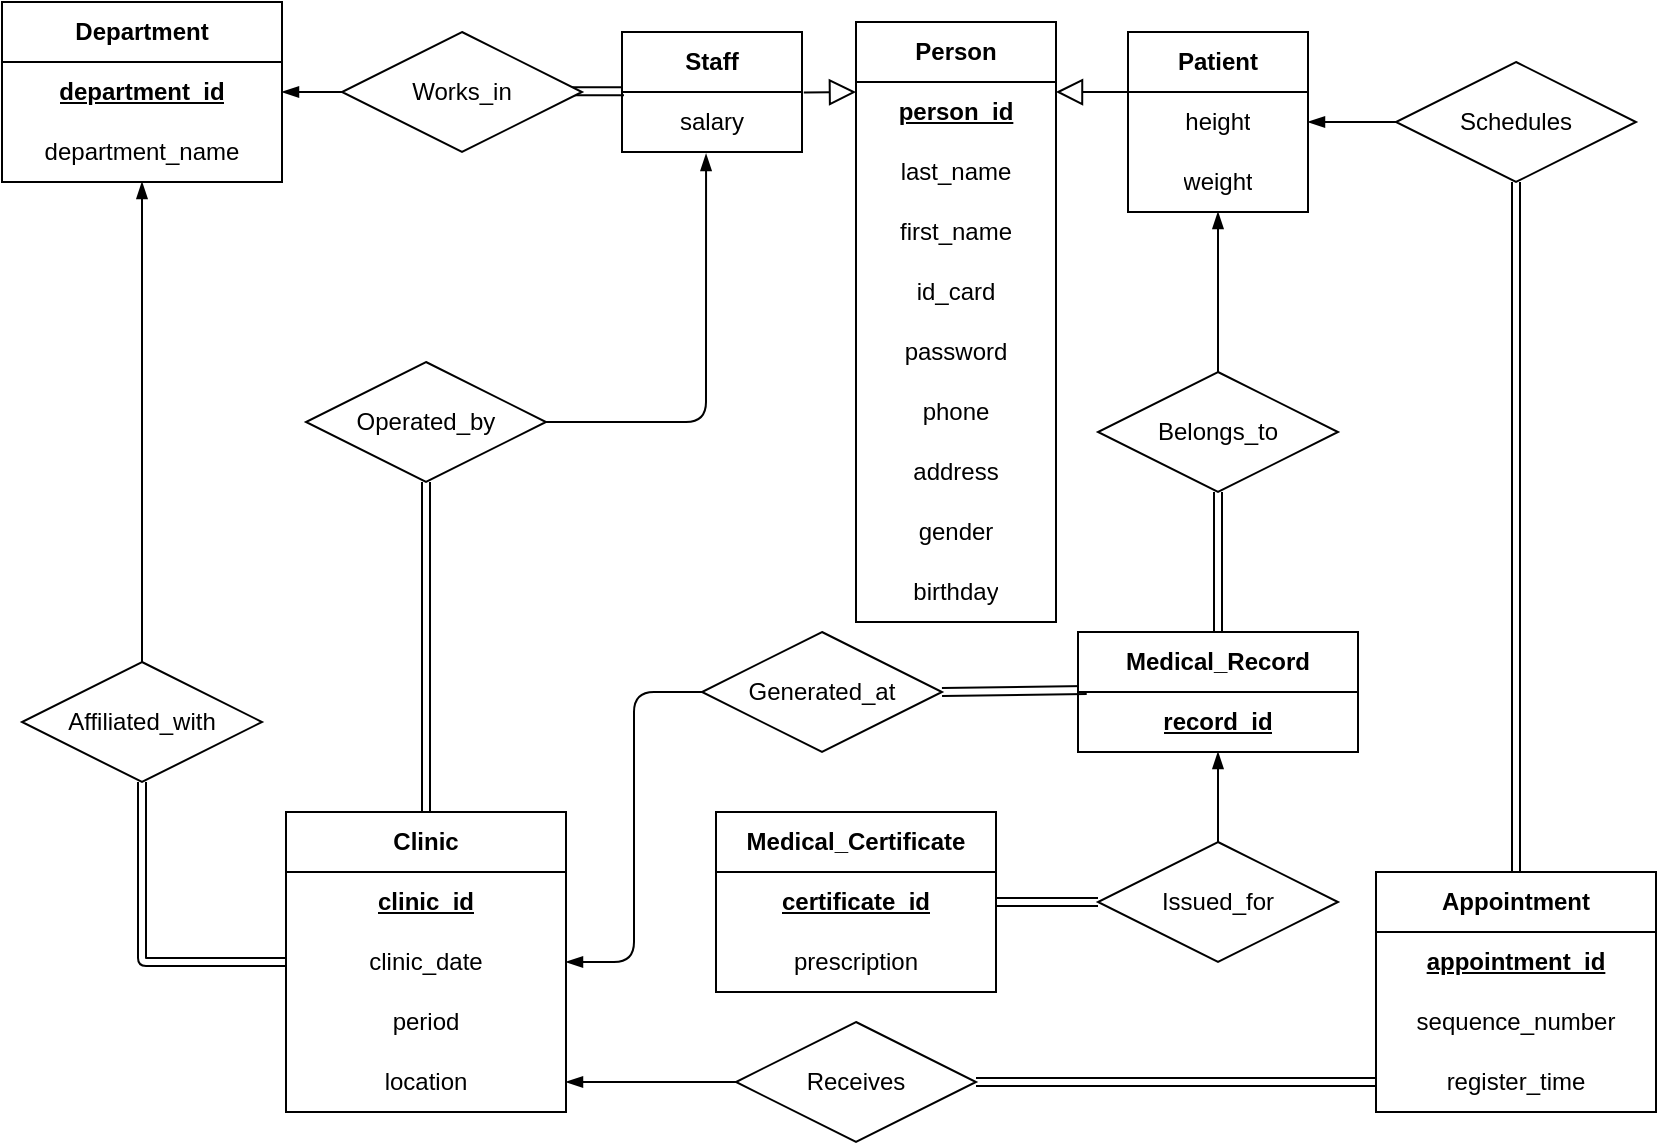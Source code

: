 <mxfile>
    <diagram id="AL6Z_BeuzhwqF4F4q1Zp" name="第1頁">
        <mxGraphModel dx="1179" dy="654" grid="1" gridSize="10" guides="1" tooltips="1" connect="1" arrows="1" fold="1" page="1" pageScale="1" pageWidth="827" pageHeight="1169" math="0" shadow="0">
            <root>
                <mxCell id="0"/>
                <mxCell id="1" parent="0"/>
                <mxCell id="2" value="&lt;b&gt;Person&lt;/b&gt;" style="swimlane;fontStyle=0;childLayout=stackLayout;horizontal=1;startSize=30;horizontalStack=0;resizeParent=1;resizeParentMax=0;resizeLast=0;collapsible=1;marginBottom=0;whiteSpace=wrap;html=1;movable=1;resizable=1;rotatable=1;deletable=1;editable=1;connectable=1;" parent="1" vertex="1">
                    <mxGeometry x="427" y="450" width="100" height="300" as="geometry">
                        <mxRectangle x="140" y="20" width="80" height="30" as="alternateBounds"/>
                    </mxGeometry>
                </mxCell>
                <mxCell id="3" value="&lt;u&gt;&lt;b&gt;person_id&lt;/b&gt;&lt;/u&gt;" style="text;strokeColor=none;fillColor=none;align=center;verticalAlign=middle;spacingLeft=4;spacingRight=4;overflow=hidden;points=[[0,0.5],[1,0.5]];portConstraint=eastwest;rotatable=0;whiteSpace=wrap;html=1;movable=0;resizable=0;deletable=0;editable=0;connectable=0;" parent="2" vertex="1">
                    <mxGeometry y="30" width="100" height="30" as="geometry"/>
                </mxCell>
                <mxCell id="4" value="last_name" style="text;strokeColor=none;fillColor=none;align=center;verticalAlign=middle;spacingLeft=4;spacingRight=4;overflow=hidden;points=[[0,0.5],[1,0.5]];portConstraint=eastwest;rotatable=0;whiteSpace=wrap;html=1;movable=0;resizable=0;deletable=0;editable=0;connectable=0;" parent="2" vertex="1">
                    <mxGeometry y="60" width="100" height="30" as="geometry"/>
                </mxCell>
                <mxCell id="5" value="first_name" style="text;strokeColor=none;fillColor=none;align=center;verticalAlign=middle;spacingLeft=4;spacingRight=4;overflow=hidden;points=[[0,0.5],[1,0.5]];portConstraint=eastwest;rotatable=0;whiteSpace=wrap;html=1;movable=0;resizable=0;deletable=0;editable=0;connectable=0;" parent="2" vertex="1">
                    <mxGeometry y="90" width="100" height="30" as="geometry"/>
                </mxCell>
                <mxCell id="6" value="id_card" style="text;strokeColor=none;fillColor=none;align=center;verticalAlign=middle;spacingLeft=4;spacingRight=4;overflow=hidden;points=[[0,0.5],[1,0.5]];portConstraint=eastwest;rotatable=0;whiteSpace=wrap;html=1;movable=0;resizable=0;deletable=0;editable=0;connectable=0;" parent="2" vertex="1">
                    <mxGeometry y="120" width="100" height="30" as="geometry"/>
                </mxCell>
                <mxCell id="7" value="password" style="text;strokeColor=none;fillColor=none;align=center;verticalAlign=middle;spacingLeft=4;spacingRight=4;overflow=hidden;points=[[0,0.5],[1,0.5]];portConstraint=eastwest;rotatable=0;whiteSpace=wrap;html=1;movable=0;resizable=0;deletable=0;editable=0;connectable=0;" parent="2" vertex="1">
                    <mxGeometry y="150" width="100" height="30" as="geometry"/>
                </mxCell>
                <mxCell id="8" value="phone" style="text;strokeColor=none;fillColor=none;align=center;verticalAlign=middle;spacingLeft=4;spacingRight=4;overflow=hidden;points=[[0,0.5],[1,0.5]];portConstraint=eastwest;rotatable=0;whiteSpace=wrap;html=1;movable=0;resizable=0;deletable=0;editable=0;connectable=0;" parent="2" vertex="1">
                    <mxGeometry y="180" width="100" height="30" as="geometry"/>
                </mxCell>
                <mxCell id="9" value="address" style="text;strokeColor=none;fillColor=none;align=center;verticalAlign=middle;spacingLeft=4;spacingRight=4;overflow=hidden;points=[[0,0.5],[1,0.5]];portConstraint=eastwest;rotatable=0;whiteSpace=wrap;html=1;movable=0;resizable=0;deletable=0;editable=0;connectable=0;" parent="2" vertex="1">
                    <mxGeometry y="210" width="100" height="30" as="geometry"/>
                </mxCell>
                <mxCell id="11" value="gender" style="text;strokeColor=none;fillColor=none;align=center;verticalAlign=middle;spacingLeft=4;spacingRight=4;overflow=hidden;points=[[0,0.5],[1,0.5]];portConstraint=eastwest;rotatable=0;whiteSpace=wrap;html=1;movable=0;resizable=0;deletable=0;editable=0;connectable=0;" parent="2" vertex="1">
                    <mxGeometry y="240" width="100" height="30" as="geometry"/>
                </mxCell>
                <mxCell id="10" value="birthday" style="text;strokeColor=none;fillColor=none;align=center;verticalAlign=middle;spacingLeft=4;spacingRight=4;overflow=hidden;points=[[0,0.5],[1,0.5]];portConstraint=eastwest;rotatable=0;whiteSpace=wrap;html=1;movable=0;resizable=0;deletable=0;editable=0;connectable=0;" parent="2" vertex="1">
                    <mxGeometry y="270" width="100" height="30" as="geometry"/>
                </mxCell>
                <mxCell id="53" style="edgeStyle=none;html=1;fontFamily=Helvetica;fontSize=12;endArrow=block;endFill=0;endSize=11;movable=1;resizable=1;rotatable=1;deletable=1;editable=1;connectable=1;exitX=1.01;exitY=0.008;exitDx=0;exitDy=0;exitPerimeter=0;" parent="1" source="15" edge="1">
                    <mxGeometry relative="1" as="geometry">
                        <mxPoint x="397" y="485" as="sourcePoint"/>
                        <mxPoint x="427" y="485" as="targetPoint"/>
                    </mxGeometry>
                </mxCell>
                <mxCell id="57" style="edgeStyle=none;html=1;entryX=0.948;entryY=0.493;entryDx=0;entryDy=0;fontFamily=Helvetica;fontSize=12;endArrow=none;endFill=0;endSize=11;shape=link;exitX=0.011;exitY=-0.013;exitDx=0;exitDy=0;exitPerimeter=0;entryPerimeter=0;" parent="1" source="15" target="56" edge="1">
                    <mxGeometry relative="1" as="geometry">
                        <mxPoint x="257" y="485" as="targetPoint"/>
                    </mxGeometry>
                </mxCell>
                <mxCell id="13" value="&lt;b&gt;Staff&lt;/b&gt;" style="swimlane;fontStyle=0;childLayout=stackLayout;horizontal=1;startSize=30;horizontalStack=0;resizeParent=1;resizeParentMax=0;resizeLast=0;collapsible=1;marginBottom=0;whiteSpace=wrap;html=1;movable=1;resizable=1;rotatable=1;deletable=1;editable=1;connectable=1;" parent="1" vertex="1">
                    <mxGeometry x="310" y="455" width="90" height="60" as="geometry">
                        <mxRectangle x="140" y="20" width="80" height="30" as="alternateBounds"/>
                    </mxGeometry>
                </mxCell>
                <mxCell id="15" value="salary" style="text;strokeColor=none;fillColor=none;align=center;verticalAlign=middle;spacingLeft=4;spacingRight=4;overflow=hidden;points=[[0,0.5],[1,0.5]];portConstraint=eastwest;rotatable=1;whiteSpace=wrap;html=1;movable=1;resizable=1;deletable=1;editable=1;connectable=1;" parent="13" vertex="1">
                    <mxGeometry y="30" width="90" height="30" as="geometry"/>
                </mxCell>
                <mxCell id="55" style="edgeStyle=none;html=1;exitX=-0.001;exitY=0.002;exitDx=0;exitDy=0;fontFamily=Helvetica;fontSize=12;endArrow=block;endFill=0;endSize=11;movable=1;resizable=1;rotatable=1;deletable=1;editable=1;connectable=1;exitPerimeter=0;" parent="1" source="24" edge="1">
                    <mxGeometry relative="1" as="geometry">
                        <mxPoint x="527" y="485" as="targetPoint"/>
                    </mxGeometry>
                </mxCell>
                <mxCell id="23" value="&lt;b&gt;Patient&lt;/b&gt;" style="swimlane;fontStyle=0;childLayout=stackLayout;horizontal=1;startSize=30;horizontalStack=0;resizeParent=1;resizeParentMax=0;resizeLast=0;collapsible=1;marginBottom=0;whiteSpace=wrap;html=1;movable=1;resizable=1;rotatable=1;deletable=1;editable=1;connectable=1;" parent="1" vertex="1">
                    <mxGeometry x="563" y="455" width="90" height="90" as="geometry">
                        <mxRectangle x="140" y="20" width="80" height="30" as="alternateBounds"/>
                    </mxGeometry>
                </mxCell>
                <mxCell id="24" value="height" style="text;strokeColor=none;fillColor=none;align=center;verticalAlign=middle;spacingLeft=4;spacingRight=4;overflow=hidden;points=[[0,0.5],[1,0.5]];portConstraint=eastwest;rotatable=1;whiteSpace=wrap;html=1;movable=1;resizable=1;deletable=1;editable=1;connectable=1;" parent="23" vertex="1">
                    <mxGeometry y="30" width="90" height="30" as="geometry"/>
                </mxCell>
                <mxCell id="25" value="weight" style="text;strokeColor=none;fillColor=none;align=center;verticalAlign=middle;spacingLeft=4;spacingRight=4;overflow=hidden;points=[[0,0.5],[1,0.5]];portConstraint=eastwest;rotatable=1;whiteSpace=wrap;html=1;movable=1;resizable=1;deletable=1;editable=1;connectable=1;" parent="23" vertex="1">
                    <mxGeometry y="60" width="90" height="30" as="geometry"/>
                </mxCell>
                <mxCell id="26" value="&lt;b&gt;Department&lt;/b&gt;" style="swimlane;fontStyle=0;childLayout=stackLayout;horizontal=1;startSize=30;horizontalStack=0;resizeParent=1;resizeParentMax=0;resizeLast=0;collapsible=1;marginBottom=0;whiteSpace=wrap;html=1;movable=1;resizable=1;rotatable=1;deletable=1;editable=1;connectable=1;" parent="1" vertex="1">
                    <mxGeometry y="440" width="140" height="90" as="geometry">
                        <mxRectangle x="-80" y="425" width="80" height="30" as="alternateBounds"/>
                    </mxGeometry>
                </mxCell>
                <mxCell id="27" value="&lt;b&gt;&lt;u&gt;department_id&lt;/u&gt;&lt;/b&gt;" style="text;strokeColor=none;fillColor=none;align=center;verticalAlign=middle;spacingLeft=4;spacingRight=4;overflow=hidden;points=[[0,0.5],[1,0.5]];portConstraint=eastwest;rotatable=1;whiteSpace=wrap;html=1;movable=1;resizable=1;deletable=1;editable=1;connectable=1;" parent="26" vertex="1">
                    <mxGeometry y="30" width="140" height="30" as="geometry"/>
                </mxCell>
                <mxCell id="28" value="department_name" style="text;strokeColor=none;fillColor=none;align=center;verticalAlign=middle;spacingLeft=4;spacingRight=4;overflow=hidden;points=[[0,0.5],[1,0.5]];portConstraint=eastwest;rotatable=1;whiteSpace=wrap;html=1;movable=1;resizable=1;deletable=1;editable=1;connectable=1;" parent="26" vertex="1">
                    <mxGeometry y="60" width="140" height="30" as="geometry"/>
                </mxCell>
                <mxCell id="29" value="&lt;b&gt;Appointment&lt;/b&gt;" style="swimlane;fontStyle=0;childLayout=stackLayout;horizontal=1;startSize=30;horizontalStack=0;resizeParent=1;resizeParentMax=0;resizeLast=0;collapsible=1;marginBottom=0;whiteSpace=wrap;html=1;movable=1;resizable=1;rotatable=1;deletable=1;editable=1;connectable=1;" parent="1" vertex="1">
                    <mxGeometry x="687" y="875" width="140" height="120" as="geometry">
                        <mxRectangle x="140" y="20" width="80" height="30" as="alternateBounds"/>
                    </mxGeometry>
                </mxCell>
                <mxCell id="30" value="&lt;b&gt;&lt;u&gt;appointment_id&lt;/u&gt;&lt;/b&gt;" style="text;strokeColor=none;fillColor=none;align=center;verticalAlign=middle;spacingLeft=4;spacingRight=4;overflow=hidden;points=[[0,0.5],[1,0.5]];portConstraint=eastwest;rotatable=1;whiteSpace=wrap;html=1;movable=1;resizable=1;deletable=1;editable=1;connectable=1;" parent="29" vertex="1">
                    <mxGeometry y="30" width="140" height="30" as="geometry"/>
                </mxCell>
                <mxCell id="32" value="sequence_number" style="text;strokeColor=none;fillColor=none;align=center;verticalAlign=middle;spacingLeft=4;spacingRight=4;overflow=hidden;points=[[0,0.5],[1,0.5]];portConstraint=eastwest;rotatable=1;whiteSpace=wrap;html=1;movable=1;resizable=1;deletable=1;editable=1;connectable=1;" parent="29" vertex="1">
                    <mxGeometry y="60" width="140" height="30" as="geometry"/>
                </mxCell>
                <mxCell id="34" value="register_time" style="text;strokeColor=none;fillColor=none;align=center;verticalAlign=middle;spacingLeft=4;spacingRight=4;overflow=hidden;points=[[0,0.5],[1,0.5]];portConstraint=eastwest;rotatable=1;whiteSpace=wrap;html=1;movable=1;resizable=1;deletable=1;editable=1;connectable=1;" parent="29" vertex="1">
                    <mxGeometry y="90" width="140" height="30" as="geometry"/>
                </mxCell>
                <mxCell id="60" style="html=1;entryX=0.5;entryY=1;entryDx=0;entryDy=0;fontFamily=Helvetica;fontSize=12;endArrow=none;endFill=0;shape=link;exitX=0;exitY=0.5;exitDx=0;exitDy=0;edgeStyle=orthogonalEdgeStyle;" parent="1" source="37" target="59" edge="1">
                    <mxGeometry relative="1" as="geometry"/>
                </mxCell>
                <mxCell id="35" value="&lt;b&gt;Clinic&lt;/b&gt;" style="swimlane;fontStyle=0;childLayout=stackLayout;horizontal=1;startSize=30;horizontalStack=0;resizeParent=1;resizeParentMax=0;resizeLast=0;collapsible=1;marginBottom=0;whiteSpace=wrap;html=1;movable=1;resizable=1;rotatable=1;deletable=1;editable=1;connectable=1;" parent="1" vertex="1">
                    <mxGeometry x="142" y="845" width="140" height="150" as="geometry">
                        <mxRectangle x="140" y="20" width="80" height="30" as="alternateBounds"/>
                    </mxGeometry>
                </mxCell>
                <mxCell id="36" value="&lt;b&gt;&lt;u&gt;clinic_id&lt;/u&gt;&lt;/b&gt;" style="text;strokeColor=none;fillColor=none;align=center;verticalAlign=middle;spacingLeft=4;spacingRight=4;overflow=hidden;points=[[0,0.5],[1,0.5]];portConstraint=eastwest;rotatable=1;whiteSpace=wrap;html=1;movable=1;resizable=1;deletable=1;editable=1;connectable=1;" parent="35" vertex="1">
                    <mxGeometry y="30" width="140" height="30" as="geometry"/>
                </mxCell>
                <mxCell id="37" value="clinic_date" style="text;strokeColor=none;fillColor=none;align=center;verticalAlign=middle;spacingLeft=4;spacingRight=4;overflow=hidden;points=[[0,0.5],[1,0.5]];portConstraint=eastwest;rotatable=1;whiteSpace=wrap;html=1;movable=1;resizable=1;deletable=1;editable=1;connectable=1;" parent="35" vertex="1">
                    <mxGeometry y="60" width="140" height="30" as="geometry"/>
                </mxCell>
                <mxCell id="38" value="period" style="text;strokeColor=none;fillColor=none;align=center;verticalAlign=middle;spacingLeft=4;spacingRight=4;overflow=hidden;points=[[0,0.5],[1,0.5]];portConstraint=eastwest;rotatable=1;whiteSpace=wrap;html=1;movable=1;resizable=1;deletable=1;editable=1;connectable=1;" parent="35" vertex="1">
                    <mxGeometry y="90" width="140" height="30" as="geometry"/>
                </mxCell>
                <mxCell id="39" value="location" style="text;strokeColor=none;fillColor=none;align=center;verticalAlign=middle;spacingLeft=4;spacingRight=4;overflow=hidden;points=[[0,0.5],[1,0.5]];portConstraint=eastwest;rotatable=1;whiteSpace=wrap;html=1;movable=1;resizable=1;deletable=1;editable=1;connectable=1;" parent="35" vertex="1">
                    <mxGeometry y="120" width="140" height="30" as="geometry"/>
                </mxCell>
                <mxCell id="71" style="edgeStyle=none;html=1;entryX=1;entryY=0.5;entryDx=0;entryDy=0;fontFamily=Helvetica;fontSize=12;endArrow=blockThin;endFill=1;shape=link;exitX=0.031;exitY=-0.033;exitDx=0;exitDy=0;exitPerimeter=0;" parent="1" source="45" target="68" edge="1">
                    <mxGeometry relative="1" as="geometry">
                        <mxPoint x="518" y="765" as="sourcePoint"/>
                    </mxGeometry>
                </mxCell>
                <mxCell id="72" style="edgeStyle=none;shape=link;html=1;entryX=0.5;entryY=1;entryDx=0;entryDy=0;fontFamily=Helvetica;fontSize=12;endArrow=blockThin;endFill=1;" parent="1" source="44" target="67" edge="1">
                    <mxGeometry relative="1" as="geometry"/>
                </mxCell>
                <mxCell id="44" value="&lt;b&gt;Medical_Record&lt;/b&gt;" style="swimlane;fontStyle=0;childLayout=stackLayout;horizontal=1;startSize=30;horizontalStack=0;resizeParent=1;resizeParentMax=0;resizeLast=0;collapsible=1;marginBottom=0;whiteSpace=wrap;html=1;movable=1;resizable=1;rotatable=1;deletable=1;editable=1;connectable=1;" parent="1" vertex="1">
                    <mxGeometry x="538" y="755" width="140" height="60" as="geometry">
                        <mxRectangle x="140" y="20" width="80" height="30" as="alternateBounds"/>
                    </mxGeometry>
                </mxCell>
                <mxCell id="45" value="&lt;b&gt;&lt;u&gt;record_id&lt;/u&gt;&lt;/b&gt;" style="text;strokeColor=none;fillColor=none;align=center;verticalAlign=middle;spacingLeft=4;spacingRight=4;overflow=hidden;points=[[0,0.5],[1,0.5]];portConstraint=eastwest;rotatable=1;whiteSpace=wrap;html=1;movable=1;resizable=1;deletable=1;editable=1;connectable=1;" parent="44" vertex="1">
                    <mxGeometry y="30" width="140" height="30" as="geometry"/>
                </mxCell>
                <mxCell id="48" value="&lt;b&gt;Medical_Certificate&lt;/b&gt;" style="swimlane;fontStyle=0;childLayout=stackLayout;horizontal=1;startSize=30;horizontalStack=0;resizeParent=1;resizeParentMax=0;resizeLast=0;collapsible=1;marginBottom=0;whiteSpace=wrap;html=1;movable=1;resizable=1;rotatable=1;deletable=1;editable=1;connectable=1;" parent="1" vertex="1">
                    <mxGeometry x="357" y="845" width="140" height="90" as="geometry">
                        <mxRectangle x="140" y="20" width="80" height="30" as="alternateBounds"/>
                    </mxGeometry>
                </mxCell>
                <mxCell id="49" value="&lt;b&gt;&lt;u&gt;certificate_id&lt;/u&gt;&lt;/b&gt;" style="text;strokeColor=none;fillColor=none;align=center;verticalAlign=middle;spacingLeft=4;spacingRight=4;overflow=hidden;points=[[0,0.5],[1,0.5]];portConstraint=eastwest;rotatable=1;whiteSpace=wrap;html=1;movable=1;resizable=1;deletable=1;editable=1;connectable=1;" parent="48" vertex="1">
                    <mxGeometry y="30" width="140" height="30" as="geometry"/>
                </mxCell>
                <mxCell id="50" value="prescription" style="text;strokeColor=none;fillColor=none;align=center;verticalAlign=middle;spacingLeft=4;spacingRight=4;overflow=hidden;points=[[0,0.5],[1,0.5]];portConstraint=eastwest;rotatable=1;whiteSpace=wrap;html=1;movable=1;resizable=1;deletable=1;editable=1;connectable=1;" parent="48" vertex="1">
                    <mxGeometry y="60" width="140" height="30" as="geometry"/>
                </mxCell>
                <mxCell id="58" style="edgeStyle=none;html=1;exitX=0;exitY=0.5;exitDx=0;exitDy=0;entryX=1;entryY=0.5;entryDx=0;entryDy=0;fontFamily=Helvetica;fontSize=12;endArrow=blockThin;endFill=1;" parent="1" target="27" edge="1">
                    <mxGeometry relative="1" as="geometry">
                        <mxPoint x="180" y="485" as="sourcePoint"/>
                    </mxGeometry>
                </mxCell>
                <mxCell id="56" value="Works_in" style="shape=rhombus;perimeter=rhombusPerimeter;whiteSpace=wrap;html=1;align=center;fontFamily=Helvetica;fontSize=12;" parent="1" vertex="1">
                    <mxGeometry x="170" y="455" width="120" height="60" as="geometry"/>
                </mxCell>
                <mxCell id="61" style="html=1;exitX=0.5;exitY=0;exitDx=0;exitDy=0;fontFamily=Helvetica;fontSize=12;endArrow=blockThin;endFill=1;entryX=0.5;entryY=1;entryDx=0;entryDy=0;" parent="1" source="59" target="26" edge="1">
                    <mxGeometry relative="1" as="geometry">
                        <mxPoint x="117" y="525" as="targetPoint"/>
                    </mxGeometry>
                </mxCell>
                <mxCell id="59" value="&lt;span style=&quot;text-align: left;&quot;&gt;Affiliated_with&lt;/span&gt;" style="shape=rhombus;perimeter=rhombusPerimeter;whiteSpace=wrap;html=1;align=center;fontFamily=Helvetica;fontSize=12;" parent="1" vertex="1">
                    <mxGeometry x="10" y="770" width="120" height="60" as="geometry"/>
                </mxCell>
                <mxCell id="66" style="edgeStyle=orthogonalEdgeStyle;html=1;fontFamily=Helvetica;fontSize=12;endArrow=blockThin;endFill=1;exitX=1;exitY=0.5;exitDx=0;exitDy=0;entryX=0.467;entryY=1.033;entryDx=0;entryDy=0;entryPerimeter=0;" parent="1" source="62" target="15" edge="1">
                    <mxGeometry relative="1" as="geometry"/>
                </mxCell>
                <mxCell id="62" value="Operated_by" style="shape=rhombus;perimeter=rhombusPerimeter;whiteSpace=wrap;html=1;align=center;labelBackgroundColor=none;fontFamily=Helvetica;fontSize=12;" parent="1" vertex="1">
                    <mxGeometry x="152" y="620" width="120" height="60" as="geometry"/>
                </mxCell>
                <mxCell id="63" style="shape=link;html=1;entryX=0.5;entryY=1;entryDx=0;entryDy=0;fontFamily=Helvetica;fontSize=12;endArrow=none;endFill=0;exitX=0.5;exitY=0;exitDx=0;exitDy=0;edgeStyle=orthogonalEdgeStyle;" parent="1" source="35" target="62" edge="1">
                    <mxGeometry relative="1" as="geometry">
                        <mxPoint x="137" y="835" as="sourcePoint"/>
                    </mxGeometry>
                </mxCell>
                <mxCell id="74" style="edgeStyle=none;html=1;fontFamily=Helvetica;fontSize=12;endArrow=blockThin;endFill=1;exitX=0.5;exitY=0;exitDx=0;exitDy=0;" parent="1" source="67" target="25" edge="1">
                    <mxGeometry relative="1" as="geometry"/>
                </mxCell>
                <mxCell id="67" value="Belongs_to" style="shape=rhombus;perimeter=rhombusPerimeter;whiteSpace=wrap;html=1;align=center;labelBackgroundColor=none;fontFamily=Helvetica;fontSize=12;" parent="1" vertex="1">
                    <mxGeometry x="548" y="625" width="120" height="60" as="geometry"/>
                </mxCell>
                <mxCell id="70" style="html=1;entryX=1;entryY=0.5;entryDx=0;entryDy=0;fontFamily=Helvetica;fontSize=12;endArrow=blockThin;endFill=1;exitX=0;exitY=0.5;exitDx=0;exitDy=0;edgeStyle=orthogonalEdgeStyle;" parent="1" source="68" target="37" edge="1">
                    <mxGeometry relative="1" as="geometry"/>
                </mxCell>
                <mxCell id="68" value="Generated_at" style="shape=rhombus;perimeter=rhombusPerimeter;whiteSpace=wrap;html=1;align=center;labelBackgroundColor=none;fontFamily=Helvetica;fontSize=12;" parent="1" vertex="1">
                    <mxGeometry x="350" y="755" width="120" height="60" as="geometry"/>
                </mxCell>
                <mxCell id="96" style="edgeStyle=none;html=1;fontFamily=Helvetica;fontSize=12;endArrow=blockThin;endFill=1;" parent="1" source="94" target="45" edge="1">
                    <mxGeometry relative="1" as="geometry"/>
                </mxCell>
                <mxCell id="97" style="edgeStyle=none;html=1;entryX=1;entryY=0.5;entryDx=0;entryDy=0;fontFamily=Helvetica;fontSize=12;endArrow=blockThin;endFill=1;shape=link;exitX=0;exitY=0.5;exitDx=0;exitDy=0;" parent="1" source="94" target="49" edge="1">
                    <mxGeometry relative="1" as="geometry">
                        <mxPoint x="527" y="875" as="sourcePoint"/>
                    </mxGeometry>
                </mxCell>
                <mxCell id="94" value="Issued_for" style="shape=rhombus;perimeter=rhombusPerimeter;whiteSpace=wrap;html=1;align=center;labelBackgroundColor=none;fontFamily=Helvetica;fontSize=12;" parent="1" vertex="1">
                    <mxGeometry x="548" y="860" width="120" height="60" as="geometry"/>
                </mxCell>
                <mxCell id="104" style="edgeStyle=none;html=1;entryX=1;entryY=0.5;entryDx=0;entryDy=0;fontFamily=Helvetica;fontSize=12;endArrow=blockThin;endFill=1;" parent="1" source="98" target="24" edge="1">
                    <mxGeometry relative="1" as="geometry"/>
                </mxCell>
                <mxCell id="98" value="Schedules" style="shape=rhombus;perimeter=rhombusPerimeter;whiteSpace=wrap;html=1;align=center;labelBackgroundColor=none;fontFamily=Helvetica;fontSize=12;" parent="1" vertex="1">
                    <mxGeometry x="697" y="470" width="120" height="60" as="geometry"/>
                </mxCell>
                <mxCell id="100" style="edgeStyle=none;html=1;entryX=1;entryY=0.5;entryDx=0;entryDy=0;fontFamily=Helvetica;fontSize=12;endArrow=blockThin;endFill=1;" parent="1" source="99" target="39" edge="1">
                    <mxGeometry relative="1" as="geometry"/>
                </mxCell>
                <mxCell id="102" style="edgeStyle=none;shape=link;html=1;entryX=0;entryY=0.5;entryDx=0;entryDy=0;fontFamily=Helvetica;fontSize=12;endArrow=blockThin;endFill=1;" parent="1" source="99" target="34" edge="1">
                    <mxGeometry relative="1" as="geometry"/>
                </mxCell>
                <mxCell id="99" value="Receives" style="shape=rhombus;perimeter=rhombusPerimeter;whiteSpace=wrap;html=1;align=center;labelBackgroundColor=none;fontFamily=Helvetica;fontSize=12;" parent="1" vertex="1">
                    <mxGeometry x="367" y="950" width="120" height="60" as="geometry"/>
                </mxCell>
                <mxCell id="105" style="edgeStyle=none;html=1;entryX=0.5;entryY=1;entryDx=0;entryDy=0;fontFamily=Helvetica;fontSize=12;endArrow=blockThin;endFill=1;shape=link;exitX=0.5;exitY=0;exitDx=0;exitDy=0;" parent="1" source="29" target="98" edge="1">
                    <mxGeometry relative="1" as="geometry"/>
                </mxCell>
            </root>
        </mxGraphModel>
    </diagram>
</mxfile>